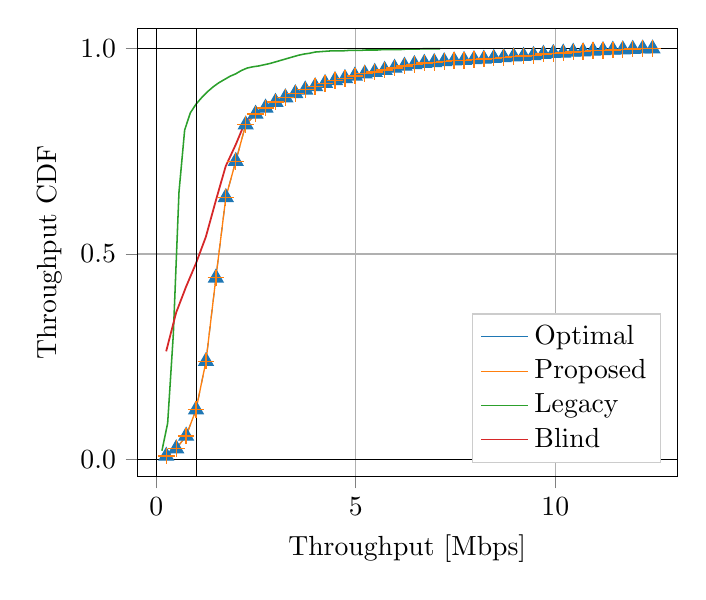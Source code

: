 % This file was created by matplotlib2tikz v0.6.18.
\begin{tikzpicture}

\definecolor{color0}{rgb}{0.122,0.467,0.706}
\definecolor{color1}{rgb}{1,0.498,0.055}
\definecolor{color2}{rgb}{0.173,0.627,0.173}
\definecolor{color3}{rgb}{0.839,0.153,0.157}

\begin{axis}[
legend cell align={left},
legend entries={{Optimal},{Proposed},{Legacy},{Blind}},
legend style={at={(0.97,0.03)}, anchor=south east, draw=white!80.0!black},
tick align=outside,
tick pos=left,
x grid style={white!69.02!black},
xlabel={Throughput [Mbps]},
xmajorgrids,
xmin=-0.471, xmax=13.053,
xtick={-5,0,5,10,15},
xticklabels={$-5$,$0$,$5$,$10$,$15$},
y grid style={white!69.02!black},
ylabel={Throughput CDF},
ymajorgrids,
ymin=-0.042, ymax=1.05,
ytick={-0.5,0,0.5,1,1.5},
yticklabels={$-0.5$,$0.0$,$0.5$,$1.0$,$1.5$}
]
\addlegendimage{no markers, color0}
\addlegendimage{no markers, color1}
\addlegendimage{no markers, color2}
\addlegendimage{no markers, color3}
\addplot [color0, dashed, mark=triangle*, mark size=3, mark options={solid}]
table [row sep=\\]{%
0.252	0.008 \\
0.501	0.026 \\
0.749	0.057 \\
0.998	0.121 \\
1.247	0.239 \\
1.495	0.442 \\
1.744	0.638 \\
1.993	0.726 \\
2.242	0.815 \\
2.49	0.841 \\
2.739	0.856 \\
2.988	0.87 \\
3.236	0.881 \\
3.485	0.891 \\
3.734	0.9 \\
3.982	0.908 \\
4.231	0.916 \\
4.48	0.923 \\
4.729	0.928 \\
4.977	0.934 \\
5.226	0.939 \\
5.475	0.943 \\
5.723	0.948 \\
5.972	0.953 \\
6.221	0.958 \\
6.469	0.962 \\
6.718	0.965 \\
6.967	0.967 \\
7.216	0.969 \\
7.464	0.971 \\
7.713	0.972 \\
7.962	0.974 \\
8.21	0.975 \\
8.459	0.977 \\
8.708	0.979 \\
8.956	0.981 \\
9.205	0.982 \\
9.454	0.984 \\
9.703	0.987 \\
9.951	0.989 \\
10.2	0.99 \\
10.449	0.992 \\
10.697	0.993 \\
10.946	0.995 \\
11.195	0.996 \\
11.443	0.997 \\
11.692	0.998 \\
11.941	0.999 \\
12.19	1.0 \\
12.438	1 \\
};
\addplot [line width=0.48pt, color1, mark=+, mark size=3, mark options={solid}]
table [row sep=\\]{%
0.252	0.008 \\
0.501	0.026 \\
0.749	0.057 \\
0.998	0.121 \\
1.247	0.239 \\
1.495	0.442 \\
1.744	0.638 \\
1.993	0.726 \\
2.242	0.815 \\
2.49	0.841 \\
2.739	0.856 \\
2.988	0.87 \\
3.236	0.881 \\
3.485	0.891 \\
3.734	0.9 \\
3.982	0.908 \\
4.231	0.916 \\
4.48	0.923 \\
4.729	0.928 \\
4.977	0.934 \\
5.226	0.939 \\
5.475	0.943 \\
5.723	0.948 \\
5.972	0.953 \\
6.221	0.958 \\
6.469	0.962 \\
6.718	0.965 \\
6.967	0.967 \\
7.216	0.969 \\
7.464	0.971 \\
7.713	0.972 \\
7.962	0.974 \\
8.21	0.975 \\
8.459	0.977 \\
8.708	0.979 \\
8.956	0.981 \\
9.205	0.982 \\
9.454	0.984 \\
9.703	0.987 \\
9.951	0.989 \\
10.2	0.99 \\
10.449	0.992 \\
10.697	0.993 \\
10.946	0.995 \\
11.195	0.996 \\
11.443	0.997 \\
11.692	0.998 \\
11.941	0.999 \\
12.19	1.0 \\
12.438	1 \\
};
\addplot [line width=0.56pt, color2]
table [row sep=\\]{%
0.143	0.021 \\
0.286	0.088 \\
0.428	0.304 \\
0.57	0.651 \\
0.712	0.802 \\
0.855	0.844 \\
0.997	0.865 \\
1.139	0.881 \\
1.281	0.895 \\
1.424	0.907 \\
1.566	0.917 \\
1.708	0.925 \\
1.85	0.933 \\
1.993	0.939 \\
2.135	0.947 \\
2.277	0.953 \\
2.42	0.956 \\
2.562	0.958 \\
2.704	0.961 \\
2.846	0.964 \\
2.989	0.968 \\
3.131	0.972 \\
3.273	0.976 \\
3.415	0.98 \\
3.558	0.984 \\
3.7	0.987 \\
3.842	0.989 \\
3.985	0.992 \\
4.127	0.993 \\
4.269	0.994 \\
4.411	0.995 \\
4.554	0.995 \\
4.696	0.995 \\
4.838	0.996 \\
4.98	0.996 \\
5.123	0.996 \\
5.265	0.997 \\
5.407	0.997 \\
5.549	0.997 \\
5.692	0.998 \\
5.834	0.998 \\
5.976	0.998 \\
6.119	0.998 \\
6.261	0.999 \\
6.403	0.999 \\
6.545	0.999 \\
6.688	1.0 \\
6.83	1.0 \\
6.972	1.0 \\
7.114	1 \\
};
\addplot [line width=0.64pt, color3]
table [row sep=\\]{%
0.249	0.263 \\
0.498	0.357 \\
0.746	0.42 \\
0.995	0.477 \\
1.244	0.542 \\
1.493	0.63 \\
1.741	0.714 \\
1.99	0.766 \\
2.239	0.824 \\
2.488	0.844 \\
2.736	0.857 \\
2.985	0.87 \\
3.234	0.881 \\
3.483	0.891 \\
3.731	0.9 \\
3.98	0.908 \\
4.229	0.916 \\
4.478	0.923 \\
4.727	0.928 \\
4.975	0.934 \\
5.224	0.939 \\
5.473	0.943 \\
5.722	0.948 \\
5.97	0.953 \\
6.219	0.958 \\
6.468	0.962 \\
6.717	0.965 \\
6.965	0.967 \\
7.214	0.969 \\
7.463	0.971 \\
7.712	0.972 \\
7.96	0.974 \\
8.209	0.975 \\
8.458	0.977 \\
8.707	0.979 \\
8.956	0.981 \\
9.204	0.982 \\
9.453	0.984 \\
9.702	0.987 \\
9.951	0.989 \\
10.199	0.99 \\
10.448	0.992 \\
10.697	0.993 \\
10.946	0.995 \\
11.194	0.996 \\
11.443	0.997 \\
11.692	0.998 \\
11.941	0.999 \\
12.189	1.0 \\
12.438	1 \\
};
\path [draw=black, fill opacity=0] (axis cs:0,-0.042)
--(axis cs:0,1.05);

\path [draw=black, fill opacity=0] (axis cs:1,-0.042)
--(axis cs:1,1.05);

\path [draw=black, fill opacity=0] (axis cs:-0.471,0)
--(axis cs:13.053,0);

\path [draw=black, fill opacity=0] (axis cs:-0.471,1)
--(axis cs:13.053,1);

\end{axis}

\end{tikzpicture}